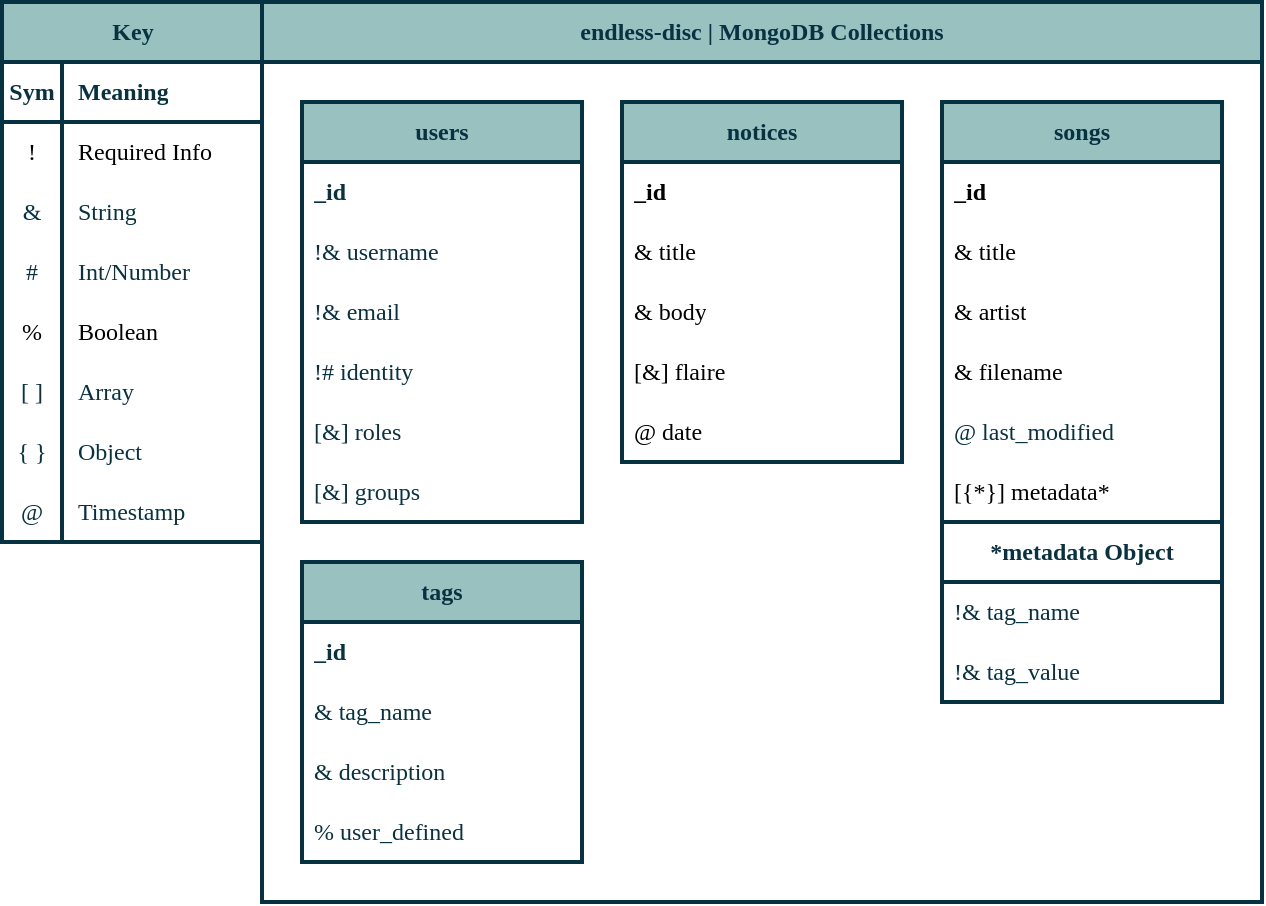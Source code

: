<mxfile version="21.2.1" type="device">
  <diagram id="R2lEEEUBdFMjLlhIrx00" name="Page-1">
    <mxGraphModel dx="1658" dy="820" grid="1" gridSize="10" guides="1" tooltips="1" connect="1" arrows="1" fold="1" page="1" pageScale="1" pageWidth="850" pageHeight="1100" background="none" math="0" shadow="0" extFonts="Permanent Marker^https://fonts.googleapis.com/css?family=Permanent+Marker">
      <root>
        <mxCell id="0" />
        <mxCell id="1" parent="0" />
        <mxCell id="OKIRK60TWcKxzY5UJVyN-18" value="endless-disc | MongoDB Collections" style="swimlane;whiteSpace=wrap;html=1;rounded=0;shadow=0;glass=0;labelBackgroundColor=none;labelBorderColor=none;strokeColor=#073242;strokeWidth=2;fontFamily=Montserrat;fontSize=12;fontColor=#073242;startSize=30;fillColor=#99c1c0;" parent="1" vertex="1">
          <mxGeometry x="230" y="230" width="500" height="450" as="geometry" />
        </mxCell>
        <mxCell id="OKIRK60TWcKxzY5UJVyN-11" value="&lt;b&gt;users&lt;/b&gt;" style="swimlane;fontStyle=0;childLayout=stackLayout;horizontal=1;startSize=30;horizontalStack=0;resizeParent=1;resizeParentMax=0;resizeLast=0;collapsible=1;marginBottom=0;whiteSpace=wrap;html=1;rounded=0;shadow=0;glass=0;labelBackgroundColor=none;labelBorderColor=none;strokeColor=#073242;strokeWidth=2;fontFamily=Montserrat;fontSize=12;fontColor=#073242;fillColor=#99c1c0;" parent="OKIRK60TWcKxzY5UJVyN-18" vertex="1">
          <mxGeometry x="20" y="50" width="140" height="210" as="geometry" />
        </mxCell>
        <mxCell id="OKIRK60TWcKxzY5UJVyN-12" value="&lt;b&gt;_id&lt;/b&gt;" style="text;strokeColor=none;fillColor=none;align=left;verticalAlign=middle;spacingLeft=4;spacingRight=4;overflow=hidden;points=[[0,0.5],[1,0.5]];portConstraint=eastwest;rotatable=0;whiteSpace=wrap;html=1;fontSize=12;fontFamily=Montserrat;fontColor=#073242;" parent="OKIRK60TWcKxzY5UJVyN-11" vertex="1">
          <mxGeometry y="30" width="140" height="30" as="geometry" />
        </mxCell>
        <mxCell id="OKIRK60TWcKxzY5UJVyN-13" value="!&amp;amp; username" style="text;strokeColor=none;fillColor=none;align=left;verticalAlign=middle;spacingLeft=4;spacingRight=4;overflow=hidden;points=[[0,0.5],[1,0.5]];portConstraint=eastwest;rotatable=0;whiteSpace=wrap;html=1;fontSize=12;fontFamily=Montserrat;fontColor=#073242;" parent="OKIRK60TWcKxzY5UJVyN-11" vertex="1">
          <mxGeometry y="60" width="140" height="30" as="geometry" />
        </mxCell>
        <mxCell id="NbLJJ8K2x5atdfrKsMT--59" value="!&amp;amp; email" style="text;strokeColor=none;fillColor=none;align=left;verticalAlign=middle;spacingLeft=4;spacingRight=4;overflow=hidden;points=[[0,0.5],[1,0.5]];portConstraint=eastwest;rotatable=0;whiteSpace=wrap;html=1;fontSize=12;fontFamily=Montserrat;fontColor=#073242;" vertex="1" parent="OKIRK60TWcKxzY5UJVyN-11">
          <mxGeometry y="90" width="140" height="30" as="geometry" />
        </mxCell>
        <mxCell id="OKIRK60TWcKxzY5UJVyN-15" value="!# identity" style="text;strokeColor=none;fillColor=none;align=left;verticalAlign=middle;spacingLeft=4;spacingRight=4;overflow=hidden;points=[[0,0.5],[1,0.5]];portConstraint=eastwest;rotatable=0;whiteSpace=wrap;html=1;fontSize=12;fontFamily=Montserrat;fontColor=#073242;" parent="OKIRK60TWcKxzY5UJVyN-11" vertex="1">
          <mxGeometry y="120" width="140" height="30" as="geometry" />
        </mxCell>
        <mxCell id="OKIRK60TWcKxzY5UJVyN-14" value="[&amp;amp;] roles" style="text;strokeColor=none;fillColor=none;align=left;verticalAlign=middle;spacingLeft=4;spacingRight=4;overflow=hidden;points=[[0,0.5],[1,0.5]];portConstraint=eastwest;rotatable=0;whiteSpace=wrap;html=1;fontSize=12;fontFamily=Montserrat;fontColor=#073242;" parent="OKIRK60TWcKxzY5UJVyN-11" vertex="1">
          <mxGeometry y="150" width="140" height="30" as="geometry" />
        </mxCell>
        <mxCell id="OKIRK60TWcKxzY5UJVyN-16" value="[&amp;amp;] groups" style="text;strokeColor=none;fillColor=none;align=left;verticalAlign=middle;spacingLeft=4;spacingRight=4;overflow=hidden;points=[[0,0.5],[1,0.5]];portConstraint=eastwest;rotatable=0;whiteSpace=wrap;html=1;fontSize=12;fontFamily=Montserrat;fontColor=#073242;" parent="OKIRK60TWcKxzY5UJVyN-11" vertex="1">
          <mxGeometry y="180" width="140" height="30" as="geometry" />
        </mxCell>
        <mxCell id="OKIRK60TWcKxzY5UJVyN-5" value="notices" style="swimlane;fontStyle=1;childLayout=stackLayout;horizontal=1;startSize=30;horizontalStack=0;resizeParent=1;resizeParentMax=0;resizeLast=0;collapsible=1;marginBottom=0;whiteSpace=wrap;html=1;fontFamily=Montserrat;fillColor=#99c1c0;strokeColor=#073242;strokeWidth=2;glass=0;rounded=0;shadow=0;fontColor=#073242;labelBackgroundColor=none;labelBorderColor=none;" parent="OKIRK60TWcKxzY5UJVyN-18" vertex="1">
          <mxGeometry x="180" y="50" width="140" height="180" as="geometry" />
        </mxCell>
        <mxCell id="OKIRK60TWcKxzY5UJVyN-6" value="&lt;b&gt;_id&lt;/b&gt;" style="text;strokeColor=none;fillColor=none;align=left;verticalAlign=middle;spacingLeft=4;spacingRight=4;overflow=hidden;points=[[0,0.5],[1,0.5]];portConstraint=eastwest;rotatable=0;whiteSpace=wrap;html=1;fontFamily=Montserrat;" parent="OKIRK60TWcKxzY5UJVyN-5" vertex="1">
          <mxGeometry y="30" width="140" height="30" as="geometry" />
        </mxCell>
        <mxCell id="OKIRK60TWcKxzY5UJVyN-7" value="&amp;amp; title" style="text;strokeColor=none;fillColor=none;align=left;verticalAlign=middle;spacingLeft=4;spacingRight=4;overflow=hidden;points=[[0,0.5],[1,0.5]];portConstraint=eastwest;rotatable=0;whiteSpace=wrap;html=1;fontFamily=Montserrat;" parent="OKIRK60TWcKxzY5UJVyN-5" vertex="1">
          <mxGeometry y="60" width="140" height="30" as="geometry" />
        </mxCell>
        <mxCell id="OKIRK60TWcKxzY5UJVyN-8" value="&amp;amp; body" style="text;strokeColor=none;fillColor=none;align=left;verticalAlign=middle;spacingLeft=4;spacingRight=4;overflow=hidden;points=[[0,0.5],[1,0.5]];portConstraint=eastwest;rotatable=0;whiteSpace=wrap;html=1;fontFamily=Montserrat;" parent="OKIRK60TWcKxzY5UJVyN-5" vertex="1">
          <mxGeometry y="90" width="140" height="30" as="geometry" />
        </mxCell>
        <mxCell id="OKIRK60TWcKxzY5UJVyN-9" value="[&amp;amp;] flaire" style="text;strokeColor=none;fillColor=none;align=left;verticalAlign=middle;spacingLeft=4;spacingRight=4;overflow=hidden;points=[[0,0.5],[1,0.5]];portConstraint=eastwest;rotatable=0;whiteSpace=wrap;html=1;fontFamily=Montserrat;" parent="OKIRK60TWcKxzY5UJVyN-5" vertex="1">
          <mxGeometry y="120" width="140" height="30" as="geometry" />
        </mxCell>
        <mxCell id="OKIRK60TWcKxzY5UJVyN-10" value="@ date" style="text;strokeColor=none;fillColor=none;align=left;verticalAlign=middle;spacingLeft=4;spacingRight=4;overflow=hidden;points=[[0,0.5],[1,0.5]];portConstraint=eastwest;rotatable=0;whiteSpace=wrap;html=1;fontFamily=Montserrat;" parent="OKIRK60TWcKxzY5UJVyN-5" vertex="1">
          <mxGeometry y="150" width="140" height="30" as="geometry" />
        </mxCell>
        <mxCell id="OKIRK60TWcKxzY5UJVyN-51" value="songs" style="swimlane;fontStyle=1;childLayout=stackLayout;horizontal=1;startSize=30;horizontalStack=0;resizeParent=1;resizeParentMax=0;resizeLast=0;collapsible=1;marginBottom=0;whiteSpace=wrap;html=1;fontFamily=Montserrat;fillColor=#99c1c0;strokeColor=#073242;strokeWidth=2;glass=0;rounded=0;shadow=0;fontColor=#073242;labelBackgroundColor=none;labelBorderColor=none;" parent="OKIRK60TWcKxzY5UJVyN-18" vertex="1">
          <mxGeometry x="340" y="50" width="140" height="210" as="geometry" />
        </mxCell>
        <mxCell id="OKIRK60TWcKxzY5UJVyN-52" value="&lt;b&gt;_id&lt;/b&gt;" style="text;strokeColor=none;fillColor=none;align=left;verticalAlign=middle;spacingLeft=4;spacingRight=4;overflow=hidden;points=[[0,0.5],[1,0.5]];portConstraint=eastwest;rotatable=0;whiteSpace=wrap;html=1;fontFamily=Montserrat;" parent="OKIRK60TWcKxzY5UJVyN-51" vertex="1">
          <mxGeometry y="30" width="140" height="30" as="geometry" />
        </mxCell>
        <mxCell id="OKIRK60TWcKxzY5UJVyN-53" value="&amp;amp; title" style="text;strokeColor=none;fillColor=none;align=left;verticalAlign=middle;spacingLeft=4;spacingRight=4;overflow=hidden;points=[[0,0.5],[1,0.5]];portConstraint=eastwest;rotatable=0;whiteSpace=wrap;html=1;fontFamily=Montserrat;" parent="OKIRK60TWcKxzY5UJVyN-51" vertex="1">
          <mxGeometry y="60" width="140" height="30" as="geometry" />
        </mxCell>
        <mxCell id="OKIRK60TWcKxzY5UJVyN-54" value="&amp;amp; artist" style="text;strokeColor=none;fillColor=none;align=left;verticalAlign=middle;spacingLeft=4;spacingRight=4;overflow=hidden;points=[[0,0.5],[1,0.5]];portConstraint=eastwest;rotatable=0;whiteSpace=wrap;html=1;fontFamily=Montserrat;" parent="OKIRK60TWcKxzY5UJVyN-51" vertex="1">
          <mxGeometry y="90" width="140" height="30" as="geometry" />
        </mxCell>
        <mxCell id="NbLJJ8K2x5atdfrKsMT--49" value="&amp;amp; filename" style="text;strokeColor=none;fillColor=none;align=left;verticalAlign=middle;spacingLeft=4;spacingRight=4;overflow=hidden;points=[[0,0.5],[1,0.5]];portConstraint=eastwest;rotatable=0;whiteSpace=wrap;html=1;fontFamily=Montserrat;" vertex="1" parent="OKIRK60TWcKxzY5UJVyN-51">
          <mxGeometry y="120" width="140" height="30" as="geometry" />
        </mxCell>
        <mxCell id="NbLJJ8K2x5atdfrKsMT--51" value="@ last_modified" style="text;strokeColor=none;fillColor=none;align=left;verticalAlign=middle;spacingLeft=4;spacingRight=4;overflow=hidden;points=[[0,0.5],[1,0.5]];portConstraint=eastwest;rotatable=0;whiteSpace=wrap;html=1;fontSize=12;fontFamily=Montserrat;fontColor=#073242;" vertex="1" parent="OKIRK60TWcKxzY5UJVyN-51">
          <mxGeometry y="150" width="140" height="30" as="geometry" />
        </mxCell>
        <mxCell id="OKIRK60TWcKxzY5UJVyN-60" value="[{*}] metadata*" style="text;strokeColor=none;fillColor=none;align=left;verticalAlign=middle;spacingLeft=4;spacingRight=4;overflow=hidden;points=[[0,0.5],[1,0.5]];portConstraint=eastwest;rotatable=0;whiteSpace=wrap;html=1;fontFamily=Montserrat;" parent="OKIRK60TWcKxzY5UJVyN-51" vertex="1">
          <mxGeometry y="180" width="140" height="30" as="geometry" />
        </mxCell>
        <mxCell id="OKIRK60TWcKxzY5UJVyN-66" value="&lt;b&gt;tags&lt;/b&gt;" style="swimlane;fontStyle=0;childLayout=stackLayout;horizontal=1;startSize=30;horizontalStack=0;resizeParent=1;resizeParentMax=0;resizeLast=0;collapsible=1;marginBottom=0;whiteSpace=wrap;html=1;rounded=0;shadow=0;glass=0;labelBackgroundColor=none;labelBorderColor=none;strokeColor=#073242;strokeWidth=2;fontFamily=Montserrat;fontSize=12;fontColor=#073242;fillColor=#99c1c0;" parent="OKIRK60TWcKxzY5UJVyN-18" vertex="1">
          <mxGeometry x="20" y="280" width="140" height="150" as="geometry" />
        </mxCell>
        <mxCell id="OKIRK60TWcKxzY5UJVyN-67" value="&lt;b&gt;_id&lt;/b&gt;" style="text;strokeColor=none;fillColor=none;align=left;verticalAlign=middle;spacingLeft=4;spacingRight=4;overflow=hidden;points=[[0,0.5],[1,0.5]];portConstraint=eastwest;rotatable=0;whiteSpace=wrap;html=1;fontSize=12;fontFamily=Montserrat;fontColor=#073242;" parent="OKIRK60TWcKxzY5UJVyN-66" vertex="1">
          <mxGeometry y="30" width="140" height="30" as="geometry" />
        </mxCell>
        <mxCell id="OKIRK60TWcKxzY5UJVyN-68" value="&amp;amp; tag_name" style="text;strokeColor=none;fillColor=none;align=left;verticalAlign=middle;spacingLeft=4;spacingRight=4;overflow=hidden;points=[[0,0.5],[1,0.5]];portConstraint=eastwest;rotatable=0;whiteSpace=wrap;html=1;fontSize=12;fontFamily=Montserrat;fontColor=#073242;" parent="OKIRK60TWcKxzY5UJVyN-66" vertex="1">
          <mxGeometry y="60" width="140" height="30" as="geometry" />
        </mxCell>
        <mxCell id="OKIRK60TWcKxzY5UJVyN-69" value="&amp;amp; description" style="text;strokeColor=none;fillColor=none;align=left;verticalAlign=middle;spacingLeft=4;spacingRight=4;overflow=hidden;points=[[0,0.5],[1,0.5]];portConstraint=eastwest;rotatable=0;whiteSpace=wrap;html=1;fontSize=12;fontFamily=Montserrat;fontColor=#073242;" parent="OKIRK60TWcKxzY5UJVyN-66" vertex="1">
          <mxGeometry y="90" width="140" height="30" as="geometry" />
        </mxCell>
        <mxCell id="OKIRK60TWcKxzY5UJVyN-70" value="% user_defined" style="text;strokeColor=none;fillColor=none;align=left;verticalAlign=middle;spacingLeft=4;spacingRight=4;overflow=hidden;points=[[0,0.5],[1,0.5]];portConstraint=eastwest;rotatable=0;whiteSpace=wrap;html=1;fontSize=12;fontFamily=Montserrat;fontColor=#073242;" parent="OKIRK60TWcKxzY5UJVyN-66" vertex="1">
          <mxGeometry y="120" width="140" height="30" as="geometry" />
        </mxCell>
        <mxCell id="NbLJJ8K2x5atdfrKsMT--18" value="&lt;b&gt;*metadata Object&lt;/b&gt;" style="swimlane;fontStyle=0;childLayout=stackLayout;horizontal=1;startSize=30;horizontalStack=0;resizeParent=1;resizeParentMax=0;resizeLast=0;collapsible=1;marginBottom=0;whiteSpace=wrap;html=1;rounded=0;shadow=0;glass=0;labelBackgroundColor=none;labelBorderColor=none;strokeColor=#073242;strokeWidth=2;fontFamily=Montserrat;fontSize=12;fontColor=#073242;fillColor=none;" vertex="1" parent="OKIRK60TWcKxzY5UJVyN-18">
          <mxGeometry x="340" y="260" width="140" height="90" as="geometry" />
        </mxCell>
        <mxCell id="NbLJJ8K2x5atdfrKsMT--20" value="!&amp;amp; tag_name" style="text;strokeColor=none;fillColor=none;align=left;verticalAlign=middle;spacingLeft=4;spacingRight=4;overflow=hidden;points=[[0,0.5],[1,0.5]];portConstraint=eastwest;rotatable=0;whiteSpace=wrap;html=1;fontSize=12;fontFamily=Montserrat;fontColor=#073242;" vertex="1" parent="NbLJJ8K2x5atdfrKsMT--18">
          <mxGeometry y="30" width="140" height="30" as="geometry" />
        </mxCell>
        <mxCell id="NbLJJ8K2x5atdfrKsMT--21" value="!&amp;amp; tag_value" style="text;strokeColor=none;fillColor=none;align=left;verticalAlign=middle;spacingLeft=4;spacingRight=4;overflow=hidden;points=[[0,0.5],[1,0.5]];portConstraint=eastwest;rotatable=0;whiteSpace=wrap;html=1;fontSize=12;fontFamily=Montserrat;fontColor=#073242;" vertex="1" parent="NbLJJ8K2x5atdfrKsMT--18">
          <mxGeometry y="60" width="140" height="30" as="geometry" />
        </mxCell>
        <mxCell id="OKIRK60TWcKxzY5UJVyN-34" value="Key" style="shape=table;startSize=30;container=1;collapsible=1;childLayout=tableLayout;fixedRows=1;rowLines=0;fontStyle=1;align=center;resizeLast=1;html=1;rounded=0;shadow=0;glass=0;labelBackgroundColor=none;labelBorderColor=none;strokeColor=#073242;strokeWidth=2;fontFamily=Montserrat;fontSize=12;fontColor=#073242;fillColor=#99c1c0;" parent="1" vertex="1">
          <mxGeometry x="100" y="230" width="130" height="270" as="geometry" />
        </mxCell>
        <mxCell id="OKIRK60TWcKxzY5UJVyN-35" value="" style="shape=tableRow;horizontal=0;startSize=0;swimlaneHead=0;swimlaneBody=0;fillColor=none;collapsible=0;dropTarget=0;points=[[0,0.5],[1,0.5]];portConstraint=eastwest;top=0;left=0;right=0;bottom=1;rounded=0;shadow=0;glass=0;labelBackgroundColor=none;labelBorderColor=none;strokeColor=#073242;strokeWidth=2;fontFamily=Montserrat;fontSize=12;fontColor=#073242;html=1;" parent="OKIRK60TWcKxzY5UJVyN-34" vertex="1">
          <mxGeometry y="30" width="130" height="30" as="geometry" />
        </mxCell>
        <mxCell id="OKIRK60TWcKxzY5UJVyN-36" value="Sym" style="shape=partialRectangle;connectable=0;fillColor=none;top=0;left=0;bottom=0;right=0;fontStyle=1;overflow=hidden;whiteSpace=wrap;html=1;rounded=0;shadow=0;glass=0;labelBackgroundColor=none;labelBorderColor=none;strokeColor=#073242;strokeWidth=2;fontFamily=Montserrat;fontSize=12;fontColor=#073242;startSize=30;" parent="OKIRK60TWcKxzY5UJVyN-35" vertex="1">
          <mxGeometry width="30" height="30" as="geometry">
            <mxRectangle width="30" height="30" as="alternateBounds" />
          </mxGeometry>
        </mxCell>
        <mxCell id="OKIRK60TWcKxzY5UJVyN-37" value="Meaning" style="shape=partialRectangle;connectable=0;fillColor=none;top=0;left=0;bottom=0;right=0;align=left;spacingLeft=6;fontStyle=1;overflow=hidden;whiteSpace=wrap;html=1;rounded=0;shadow=0;glass=0;labelBackgroundColor=none;labelBorderColor=none;strokeColor=default;strokeWidth=2;fontFamily=Montserrat;fontSize=12;fontColor=#073242;startSize=30;" parent="OKIRK60TWcKxzY5UJVyN-35" vertex="1">
          <mxGeometry x="30" width="100" height="30" as="geometry">
            <mxRectangle width="100" height="30" as="alternateBounds" />
          </mxGeometry>
        </mxCell>
        <mxCell id="NbLJJ8K2x5atdfrKsMT--56" value="" style="shape=tableRow;horizontal=0;startSize=0;swimlaneHead=0;swimlaneBody=0;fillColor=none;collapsible=0;dropTarget=0;points=[[0,0.5],[1,0.5]];portConstraint=eastwest;top=0;left=0;right=0;bottom=0;" vertex="1" parent="OKIRK60TWcKxzY5UJVyN-34">
          <mxGeometry y="60" width="130" height="30" as="geometry" />
        </mxCell>
        <mxCell id="NbLJJ8K2x5atdfrKsMT--57" value="!" style="shape=partialRectangle;connectable=0;fillColor=none;top=0;left=0;bottom=0;right=0;fontStyle=0;overflow=hidden;whiteSpace=wrap;html=1;fontFamily=Montserrat;" vertex="1" parent="NbLJJ8K2x5atdfrKsMT--56">
          <mxGeometry width="30" height="30" as="geometry">
            <mxRectangle width="30" height="30" as="alternateBounds" />
          </mxGeometry>
        </mxCell>
        <mxCell id="NbLJJ8K2x5atdfrKsMT--58" value="&lt;font face=&quot;Montserrat&quot;&gt;Required Info&lt;/font&gt;" style="shape=partialRectangle;connectable=0;fillColor=none;top=0;left=0;bottom=0;right=0;align=left;spacingLeft=6;fontStyle=0;overflow=hidden;whiteSpace=wrap;html=1;" vertex="1" parent="NbLJJ8K2x5atdfrKsMT--56">
          <mxGeometry x="30" width="100" height="30" as="geometry">
            <mxRectangle width="100" height="30" as="alternateBounds" />
          </mxGeometry>
        </mxCell>
        <mxCell id="OKIRK60TWcKxzY5UJVyN-38" value="" style="shape=tableRow;horizontal=0;startSize=0;swimlaneHead=0;swimlaneBody=0;fillColor=none;collapsible=0;dropTarget=0;points=[[0,0.5],[1,0.5]];portConstraint=eastwest;top=0;left=0;right=0;bottom=0;rounded=0;shadow=0;glass=0;labelBackgroundColor=none;labelBorderColor=none;strokeColor=#073242;strokeWidth=2;fontFamily=Montserrat;fontSize=12;fontColor=#073242;html=1;" parent="OKIRK60TWcKxzY5UJVyN-34" vertex="1">
          <mxGeometry y="90" width="130" height="30" as="geometry" />
        </mxCell>
        <mxCell id="OKIRK60TWcKxzY5UJVyN-39" value="&amp;amp;" style="shape=partialRectangle;connectable=0;fillColor=none;top=0;left=0;bottom=0;right=0;editable=1;overflow=hidden;whiteSpace=wrap;html=1;rounded=0;shadow=0;glass=0;labelBackgroundColor=none;labelBorderColor=none;strokeColor=#073242;strokeWidth=2;fontFamily=Montserrat;fontSize=12;fontColor=#073242;startSize=30;" parent="OKIRK60TWcKxzY5UJVyN-38" vertex="1">
          <mxGeometry width="30" height="30" as="geometry">
            <mxRectangle width="30" height="30" as="alternateBounds" />
          </mxGeometry>
        </mxCell>
        <mxCell id="OKIRK60TWcKxzY5UJVyN-40" value="String" style="shape=partialRectangle;connectable=0;fillColor=none;top=0;left=0;bottom=0;right=0;align=left;spacingLeft=6;overflow=hidden;whiteSpace=wrap;html=1;rounded=0;shadow=0;glass=0;labelBackgroundColor=none;labelBorderColor=none;strokeColor=#073242;strokeWidth=2;fontFamily=Montserrat;fontSize=12;fontColor=#073242;startSize=30;" parent="OKIRK60TWcKxzY5UJVyN-38" vertex="1">
          <mxGeometry x="30" width="100" height="30" as="geometry">
            <mxRectangle width="100" height="30" as="alternateBounds" />
          </mxGeometry>
        </mxCell>
        <mxCell id="OKIRK60TWcKxzY5UJVyN-41" value="" style="shape=tableRow;horizontal=0;startSize=0;swimlaneHead=0;swimlaneBody=0;fillColor=none;collapsible=0;dropTarget=0;points=[[0,0.5],[1,0.5]];portConstraint=eastwest;top=0;left=0;right=0;bottom=0;rounded=0;shadow=0;glass=0;labelBackgroundColor=none;labelBorderColor=none;strokeColor=#073242;strokeWidth=2;fontFamily=Montserrat;fontSize=12;fontColor=#073242;html=1;" parent="OKIRK60TWcKxzY5UJVyN-34" vertex="1">
          <mxGeometry y="120" width="130" height="30" as="geometry" />
        </mxCell>
        <mxCell id="OKIRK60TWcKxzY5UJVyN-42" value="#" style="shape=partialRectangle;connectable=0;fillColor=none;top=0;left=0;bottom=0;right=0;editable=1;overflow=hidden;whiteSpace=wrap;html=1;rounded=0;shadow=0;glass=0;labelBackgroundColor=none;labelBorderColor=none;strokeColor=#073242;strokeWidth=2;fontFamily=Montserrat;fontSize=12;fontColor=#073242;startSize=30;" parent="OKIRK60TWcKxzY5UJVyN-41" vertex="1">
          <mxGeometry width="30" height="30" as="geometry">
            <mxRectangle width="30" height="30" as="alternateBounds" />
          </mxGeometry>
        </mxCell>
        <mxCell id="OKIRK60TWcKxzY5UJVyN-43" value="Int/Number" style="shape=partialRectangle;connectable=0;fillColor=none;top=0;left=0;bottom=0;right=0;align=left;spacingLeft=6;overflow=hidden;whiteSpace=wrap;html=1;rounded=0;shadow=0;glass=0;labelBackgroundColor=none;labelBorderColor=none;strokeColor=#073242;strokeWidth=2;fontFamily=Montserrat;fontSize=12;fontColor=#073242;startSize=30;" parent="OKIRK60TWcKxzY5UJVyN-41" vertex="1">
          <mxGeometry x="30" width="100" height="30" as="geometry">
            <mxRectangle width="100" height="30" as="alternateBounds" />
          </mxGeometry>
        </mxCell>
        <mxCell id="NbLJJ8K2x5atdfrKsMT--2" value="" style="shape=tableRow;horizontal=0;startSize=0;swimlaneHead=0;swimlaneBody=0;fillColor=none;collapsible=0;dropTarget=0;points=[[0,0.5],[1,0.5]];portConstraint=eastwest;top=0;left=0;right=0;bottom=0;" vertex="1" parent="OKIRK60TWcKxzY5UJVyN-34">
          <mxGeometry y="150" width="130" height="30" as="geometry" />
        </mxCell>
        <mxCell id="NbLJJ8K2x5atdfrKsMT--3" value="%" style="shape=partialRectangle;connectable=0;fillColor=none;top=0;left=0;bottom=0;right=0;fontStyle=0;overflow=hidden;whiteSpace=wrap;html=1;fontFamily=Montserrat;" vertex="1" parent="NbLJJ8K2x5atdfrKsMT--2">
          <mxGeometry width="30" height="30" as="geometry">
            <mxRectangle width="30" height="30" as="alternateBounds" />
          </mxGeometry>
        </mxCell>
        <mxCell id="NbLJJ8K2x5atdfrKsMT--4" value="Boolean" style="shape=partialRectangle;connectable=0;fillColor=none;top=0;left=0;bottom=0;right=0;align=left;spacingLeft=6;fontStyle=0;overflow=hidden;whiteSpace=wrap;html=1;fontFamily=Montserrat;" vertex="1" parent="NbLJJ8K2x5atdfrKsMT--2">
          <mxGeometry x="30" width="100" height="30" as="geometry">
            <mxRectangle width="100" height="30" as="alternateBounds" />
          </mxGeometry>
        </mxCell>
        <mxCell id="OKIRK60TWcKxzY5UJVyN-44" value="" style="shape=tableRow;horizontal=0;startSize=0;swimlaneHead=0;swimlaneBody=0;fillColor=none;collapsible=0;dropTarget=0;points=[[0,0.5],[1,0.5]];portConstraint=eastwest;top=0;left=0;right=0;bottom=0;rounded=0;shadow=0;glass=0;labelBackgroundColor=none;labelBorderColor=none;strokeColor=#073242;strokeWidth=2;fontFamily=Montserrat;fontSize=12;fontColor=#073242;html=1;" parent="OKIRK60TWcKxzY5UJVyN-34" vertex="1">
          <mxGeometry y="180" width="130" height="30" as="geometry" />
        </mxCell>
        <mxCell id="OKIRK60TWcKxzY5UJVyN-45" value="[ ]" style="shape=partialRectangle;connectable=0;fillColor=none;top=0;left=0;bottom=0;right=0;editable=1;overflow=hidden;whiteSpace=wrap;html=1;rounded=0;shadow=0;glass=0;labelBackgroundColor=none;labelBorderColor=none;strokeColor=#073242;strokeWidth=2;fontFamily=Montserrat;fontSize=12;fontColor=#073242;startSize=30;" parent="OKIRK60TWcKxzY5UJVyN-44" vertex="1">
          <mxGeometry width="30" height="30" as="geometry">
            <mxRectangle width="30" height="30" as="alternateBounds" />
          </mxGeometry>
        </mxCell>
        <mxCell id="OKIRK60TWcKxzY5UJVyN-46" value="Array" style="shape=partialRectangle;connectable=0;fillColor=none;top=0;left=0;bottom=0;right=0;align=left;spacingLeft=6;overflow=hidden;whiteSpace=wrap;html=1;rounded=0;shadow=0;glass=0;labelBackgroundColor=none;labelBorderColor=none;strokeColor=#073242;strokeWidth=2;fontFamily=Montserrat;fontSize=12;fontColor=#073242;startSize=30;" parent="OKIRK60TWcKxzY5UJVyN-44" vertex="1">
          <mxGeometry x="30" width="100" height="30" as="geometry">
            <mxRectangle width="100" height="30" as="alternateBounds" />
          </mxGeometry>
        </mxCell>
        <mxCell id="OKIRK60TWcKxzY5UJVyN-63" value="" style="shape=tableRow;horizontal=0;startSize=0;swimlaneHead=0;swimlaneBody=0;fillColor=none;collapsible=0;dropTarget=0;points=[[0,0.5],[1,0.5]];portConstraint=eastwest;top=0;left=0;right=0;bottom=0;rounded=0;shadow=0;glass=0;labelBackgroundColor=none;labelBorderColor=none;strokeColor=#073242;strokeWidth=2;fontFamily=Montserrat;fontSize=12;fontColor=#073242;html=1;" parent="OKIRK60TWcKxzY5UJVyN-34" vertex="1">
          <mxGeometry y="210" width="130" height="30" as="geometry" />
        </mxCell>
        <mxCell id="OKIRK60TWcKxzY5UJVyN-64" value="{ }" style="shape=partialRectangle;connectable=0;fillColor=none;top=0;left=0;bottom=0;right=0;fontStyle=0;overflow=hidden;whiteSpace=wrap;html=1;rounded=0;shadow=0;glass=0;labelBackgroundColor=none;labelBorderColor=none;strokeColor=#073242;strokeWidth=2;fontFamily=Montserrat;fontSize=12;fontColor=#073242;startSize=30;" parent="OKIRK60TWcKxzY5UJVyN-63" vertex="1">
          <mxGeometry width="30" height="30" as="geometry">
            <mxRectangle width="30" height="30" as="alternateBounds" />
          </mxGeometry>
        </mxCell>
        <mxCell id="OKIRK60TWcKxzY5UJVyN-65" value="Object" style="shape=partialRectangle;connectable=0;fillColor=none;top=0;left=0;bottom=0;right=0;align=left;spacingLeft=6;fontStyle=0;overflow=hidden;whiteSpace=wrap;html=1;rounded=0;shadow=0;glass=0;labelBackgroundColor=none;labelBorderColor=none;strokeColor=#073242;strokeWidth=2;fontFamily=Montserrat;fontSize=12;fontColor=#073242;startSize=30;" parent="OKIRK60TWcKxzY5UJVyN-63" vertex="1">
          <mxGeometry x="30" width="100" height="30" as="geometry">
            <mxRectangle width="100" height="30" as="alternateBounds" />
          </mxGeometry>
        </mxCell>
        <mxCell id="OKIRK60TWcKxzY5UJVyN-48" value="" style="shape=tableRow;horizontal=0;startSize=0;swimlaneHead=0;swimlaneBody=0;fillColor=none;collapsible=0;dropTarget=0;points=[[0,0.5],[1,0.5]];portConstraint=eastwest;top=0;left=0;right=0;bottom=0;rounded=0;shadow=0;glass=0;labelBackgroundColor=none;labelBorderColor=none;strokeColor=#073242;strokeWidth=2;fontFamily=Montserrat;fontSize=12;fontColor=#073242;html=1;" parent="OKIRK60TWcKxzY5UJVyN-34" vertex="1">
          <mxGeometry y="240" width="130" height="30" as="geometry" />
        </mxCell>
        <mxCell id="OKIRK60TWcKxzY5UJVyN-49" value="@" style="shape=partialRectangle;connectable=0;fillColor=none;top=0;left=0;bottom=0;right=0;fontStyle=0;overflow=hidden;whiteSpace=wrap;html=1;rounded=0;shadow=0;glass=0;labelBackgroundColor=none;labelBorderColor=none;strokeColor=#073242;strokeWidth=2;fontFamily=Montserrat;fontSize=12;fontColor=#073242;startSize=30;" parent="OKIRK60TWcKxzY5UJVyN-48" vertex="1">
          <mxGeometry width="30" height="30" as="geometry">
            <mxRectangle width="30" height="30" as="alternateBounds" />
          </mxGeometry>
        </mxCell>
        <mxCell id="OKIRK60TWcKxzY5UJVyN-50" value="Timestamp" style="shape=partialRectangle;connectable=0;fillColor=none;top=0;left=0;bottom=0;right=0;align=left;spacingLeft=6;fontStyle=0;overflow=hidden;whiteSpace=wrap;html=1;rounded=0;shadow=0;glass=0;labelBackgroundColor=none;labelBorderColor=none;strokeColor=#073242;strokeWidth=2;fontFamily=Montserrat;fontSize=12;fontColor=#073242;startSize=30;" parent="OKIRK60TWcKxzY5UJVyN-48" vertex="1">
          <mxGeometry x="30" width="100" height="30" as="geometry">
            <mxRectangle width="100" height="30" as="alternateBounds" />
          </mxGeometry>
        </mxCell>
      </root>
    </mxGraphModel>
  </diagram>
</mxfile>
